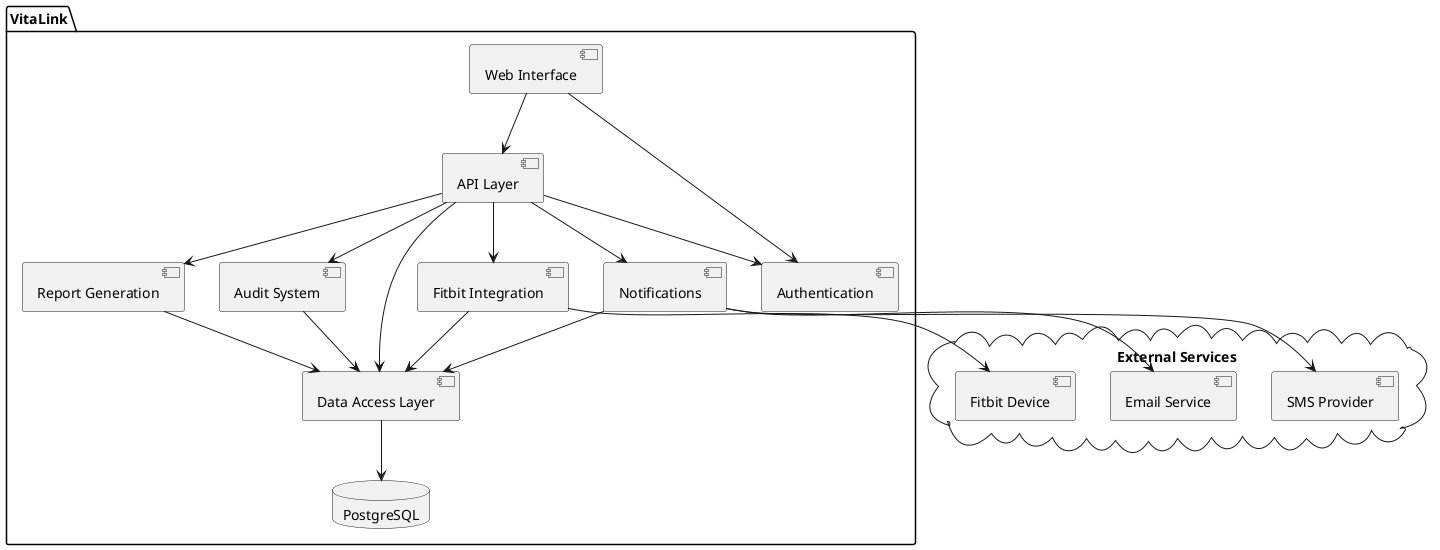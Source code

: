 @startuml "Diagramma dei Componenti VitaLink"
' Diagramma dei Componenti
package "VitaLink" {
  [Web Interface] as UI
  [API Layer] as API
  [Authentication] as Auth
  [Data Access Layer] as DAL
  [Report Generation] as Report
  [Notifications] as Notif
  [Audit System] as Audit
  [Fitbit Integration] as Fitbit
  
  database "PostgreSQL" as DB
  
  UI --> Auth
  UI --> API
  API --> Auth
  API --> DAL
  API --> Report
  API --> Notif
  API --> Audit
  API --> Fitbit
  DAL --> DB
  Audit --> DAL
  Report --> DAL
  Notif --> DAL
  Fitbit --> DAL
}

cloud "External Services" {
  [SMS Provider] as SMS
  [Email Service] as Email
  [Fitbit Device] as Device
}

Notif --> SMS
Notif --> Email
Fitbit --> Device
@enduml